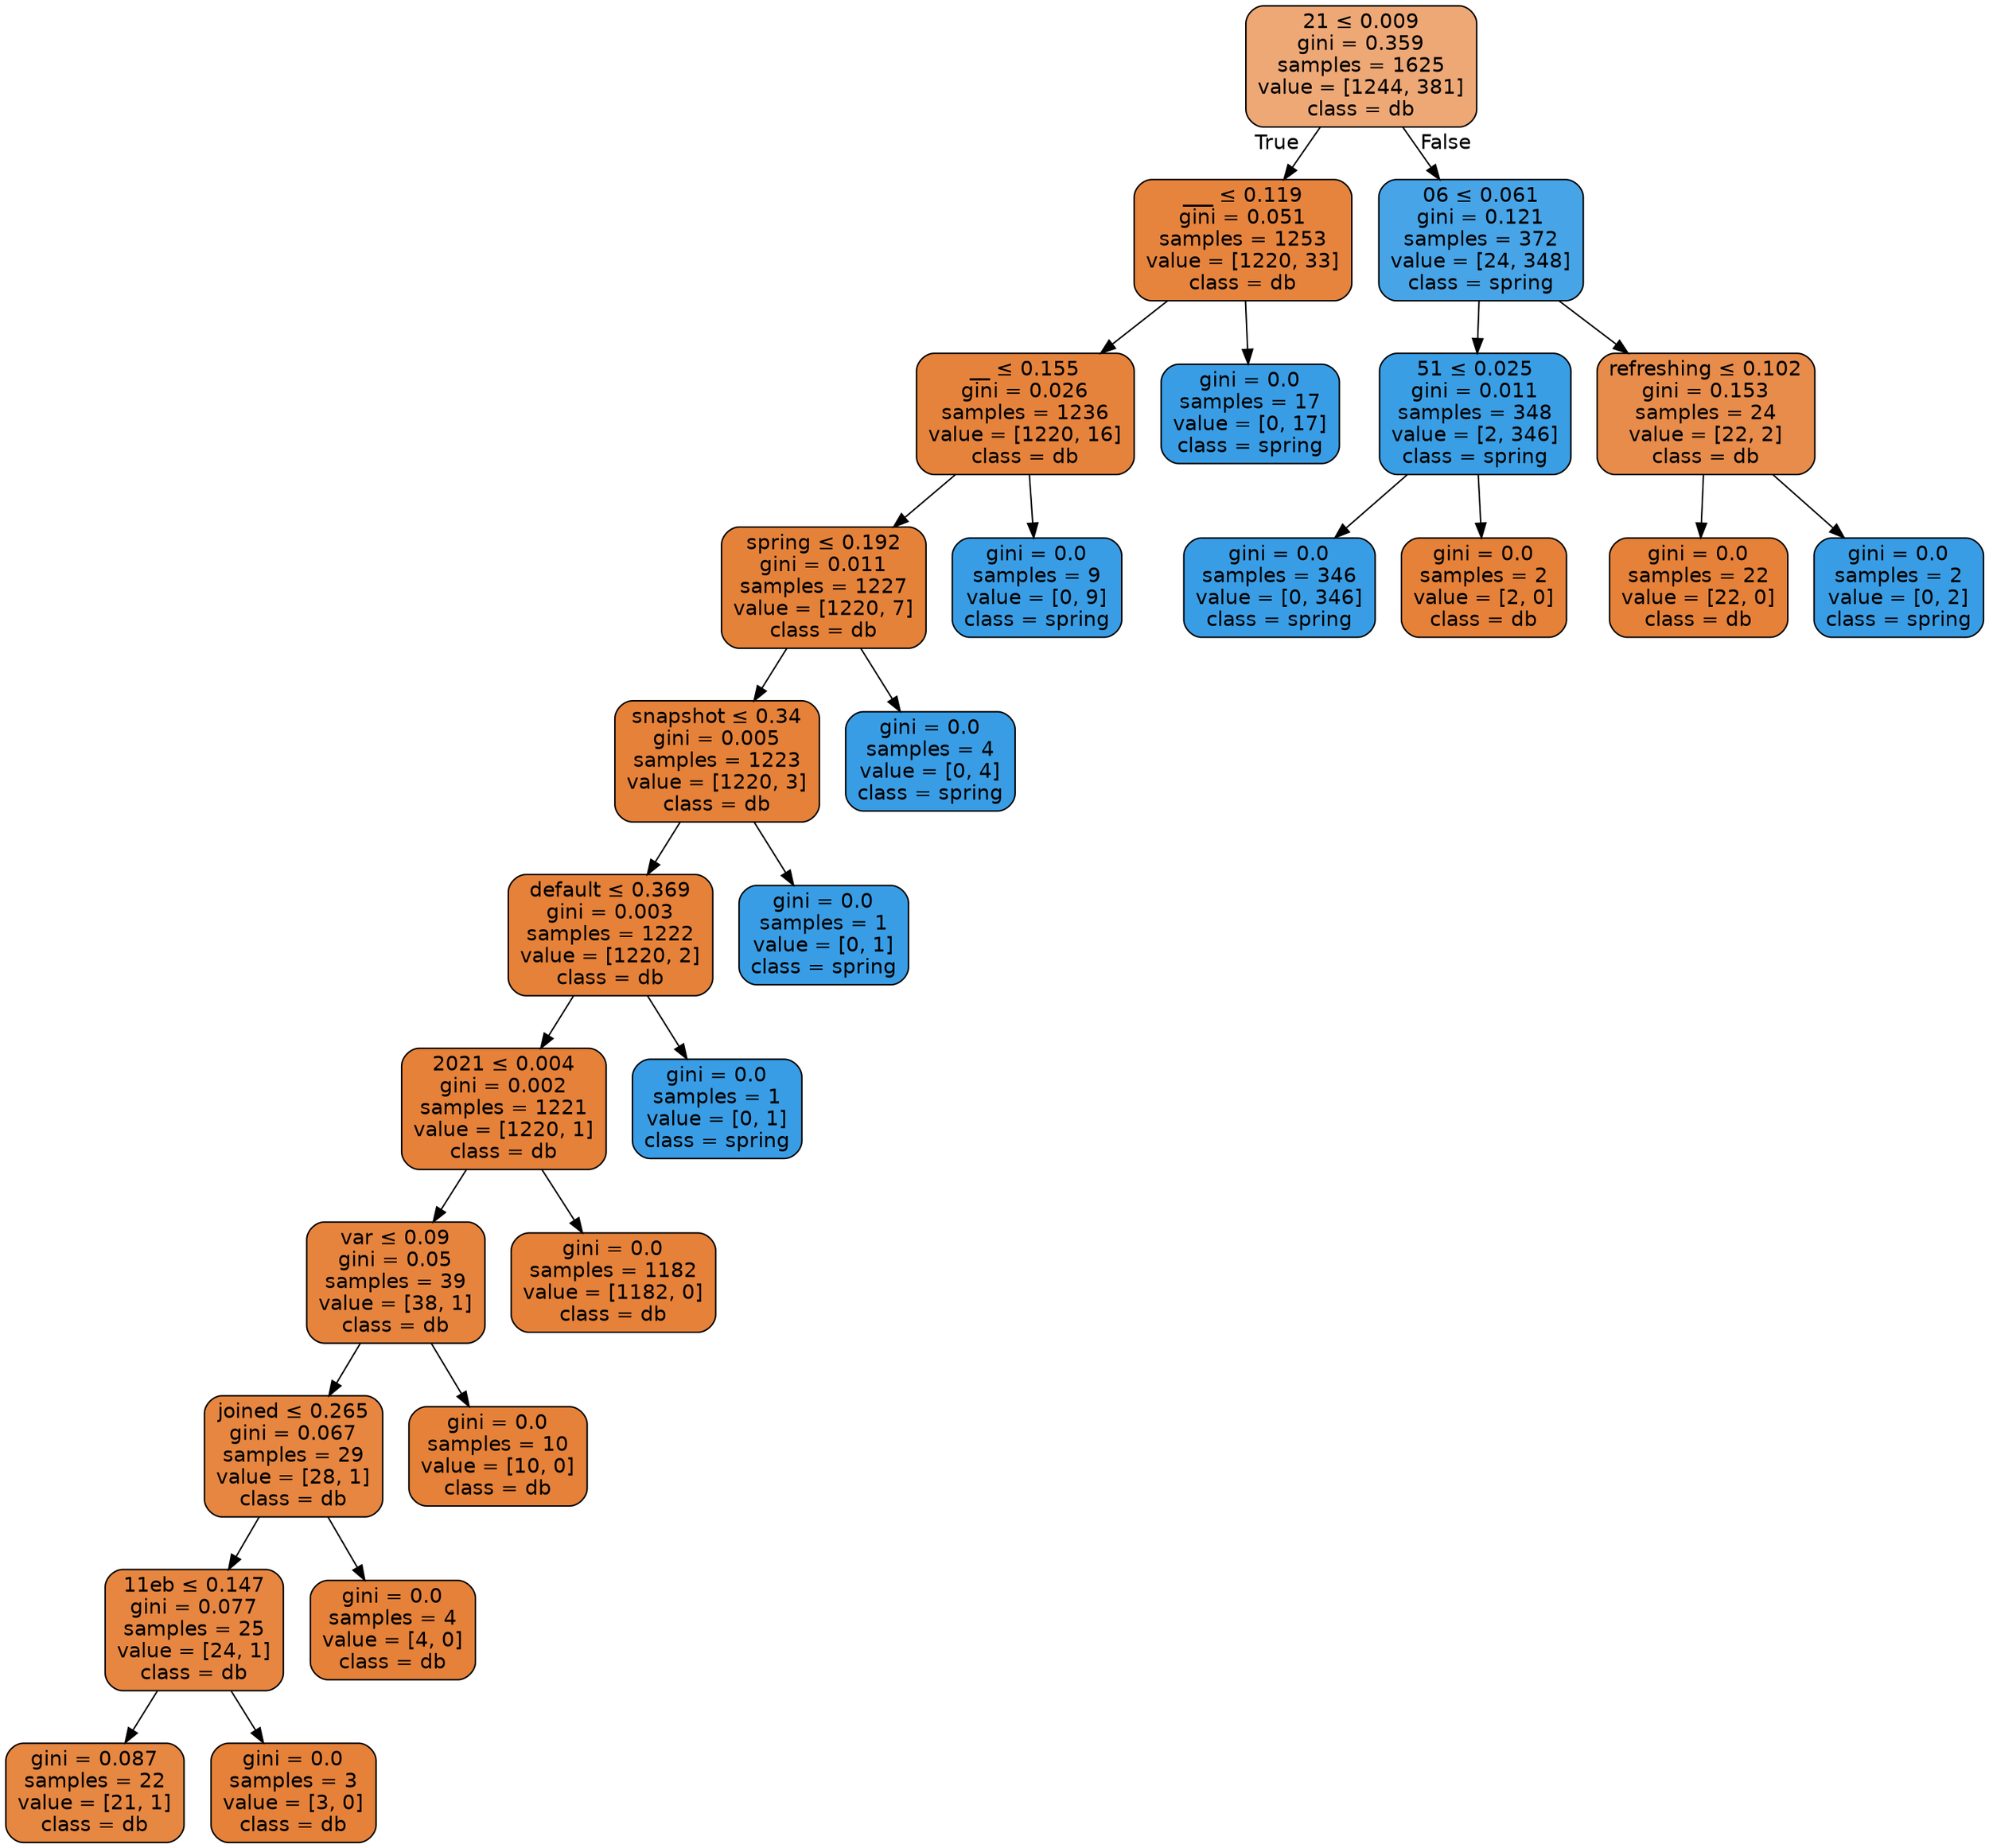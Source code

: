 digraph Tree {
node [shape=box, style="filled, rounded", color="black", fontname=helvetica] ;
edge [fontname=helvetica] ;
0 [label=<21 &le; 0.009<br/>gini = 0.359<br/>samples = 1625<br/>value = [1244, 381]<br/>class = db>, fillcolor="#eda876"] ;
1 [label=<___ &le; 0.119<br/>gini = 0.051<br/>samples = 1253<br/>value = [1220, 33]<br/>class = db>, fillcolor="#e6843e"] ;
0 -> 1 [labeldistance=2.5, labelangle=45, headlabel="True"] ;
2 [label=<__ &le; 0.155<br/>gini = 0.026<br/>samples = 1236<br/>value = [1220, 16]<br/>class = db>, fillcolor="#e5833c"] ;
1 -> 2 ;
3 [label=<spring &le; 0.192<br/>gini = 0.011<br/>samples = 1227<br/>value = [1220, 7]<br/>class = db>, fillcolor="#e5823a"] ;
2 -> 3 ;
4 [label=<snapshot &le; 0.34<br/>gini = 0.005<br/>samples = 1223<br/>value = [1220, 3]<br/>class = db>, fillcolor="#e58139"] ;
3 -> 4 ;
5 [label=<default &le; 0.369<br/>gini = 0.003<br/>samples = 1222<br/>value = [1220, 2]<br/>class = db>, fillcolor="#e58139"] ;
4 -> 5 ;
6 [label=<2021 &le; 0.004<br/>gini = 0.002<br/>samples = 1221<br/>value = [1220, 1]<br/>class = db>, fillcolor="#e58139"] ;
5 -> 6 ;
7 [label=<var &le; 0.09<br/>gini = 0.05<br/>samples = 39<br/>value = [38, 1]<br/>class = db>, fillcolor="#e6843e"] ;
6 -> 7 ;
8 [label=<joined &le; 0.265<br/>gini = 0.067<br/>samples = 29<br/>value = [28, 1]<br/>class = db>, fillcolor="#e68640"] ;
7 -> 8 ;
9 [label=<11eb &le; 0.147<br/>gini = 0.077<br/>samples = 25<br/>value = [24, 1]<br/>class = db>, fillcolor="#e68641"] ;
8 -> 9 ;
10 [label=<gini = 0.087<br/>samples = 22<br/>value = [21, 1]<br/>class = db>, fillcolor="#e68742"] ;
9 -> 10 ;
11 [label=<gini = 0.0<br/>samples = 3<br/>value = [3, 0]<br/>class = db>, fillcolor="#e58139"] ;
9 -> 11 ;
12 [label=<gini = 0.0<br/>samples = 4<br/>value = [4, 0]<br/>class = db>, fillcolor="#e58139"] ;
8 -> 12 ;
13 [label=<gini = 0.0<br/>samples = 10<br/>value = [10, 0]<br/>class = db>, fillcolor="#e58139"] ;
7 -> 13 ;
14 [label=<gini = 0.0<br/>samples = 1182<br/>value = [1182, 0]<br/>class = db>, fillcolor="#e58139"] ;
6 -> 14 ;
15 [label=<gini = 0.0<br/>samples = 1<br/>value = [0, 1]<br/>class = spring>, fillcolor="#399de5"] ;
5 -> 15 ;
16 [label=<gini = 0.0<br/>samples = 1<br/>value = [0, 1]<br/>class = spring>, fillcolor="#399de5"] ;
4 -> 16 ;
17 [label=<gini = 0.0<br/>samples = 4<br/>value = [0, 4]<br/>class = spring>, fillcolor="#399de5"] ;
3 -> 17 ;
18 [label=<gini = 0.0<br/>samples = 9<br/>value = [0, 9]<br/>class = spring>, fillcolor="#399de5"] ;
2 -> 18 ;
19 [label=<gini = 0.0<br/>samples = 17<br/>value = [0, 17]<br/>class = spring>, fillcolor="#399de5"] ;
1 -> 19 ;
20 [label=<06 &le; 0.061<br/>gini = 0.121<br/>samples = 372<br/>value = [24, 348]<br/>class = spring>, fillcolor="#47a4e7"] ;
0 -> 20 [labeldistance=2.5, labelangle=-45, headlabel="False"] ;
21 [label=<51 &le; 0.025<br/>gini = 0.011<br/>samples = 348<br/>value = [2, 346]<br/>class = spring>, fillcolor="#3a9ee5"] ;
20 -> 21 ;
22 [label=<gini = 0.0<br/>samples = 346<br/>value = [0, 346]<br/>class = spring>, fillcolor="#399de5"] ;
21 -> 22 ;
23 [label=<gini = 0.0<br/>samples = 2<br/>value = [2, 0]<br/>class = db>, fillcolor="#e58139"] ;
21 -> 23 ;
24 [label=<refreshing &le; 0.102<br/>gini = 0.153<br/>samples = 24<br/>value = [22, 2]<br/>class = db>, fillcolor="#e78c4b"] ;
20 -> 24 ;
25 [label=<gini = 0.0<br/>samples = 22<br/>value = [22, 0]<br/>class = db>, fillcolor="#e58139"] ;
24 -> 25 ;
26 [label=<gini = 0.0<br/>samples = 2<br/>value = [0, 2]<br/>class = spring>, fillcolor="#399de5"] ;
24 -> 26 ;
}
